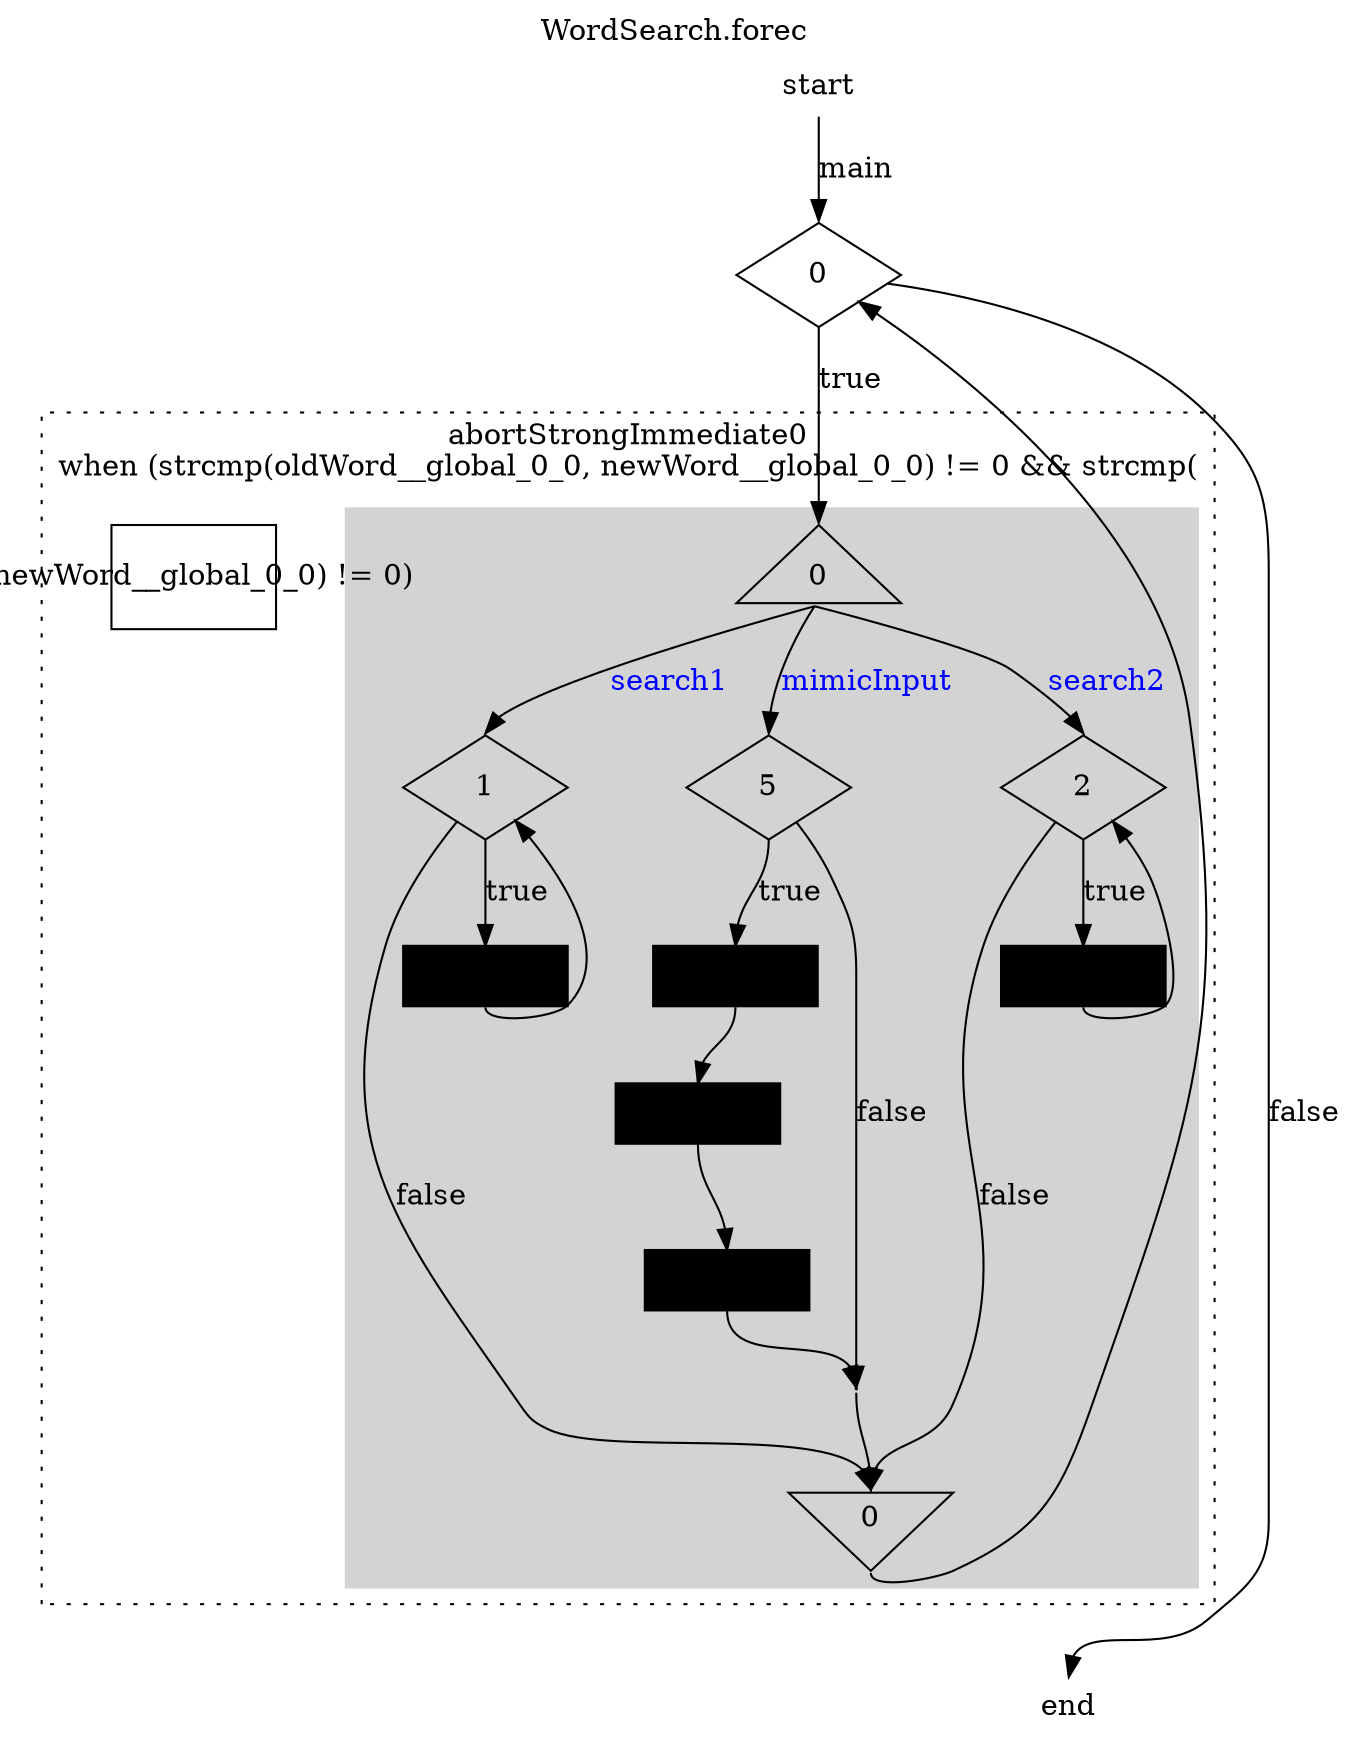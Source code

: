 digraph "WordSearch" {
	ordering = out

	labeljust = l
	node [shape = box, fixedsize = true, height = 0.7, width = 1.1]

	start [shape = plaintext, height = 0.4]

	start -> for3_0_0 [label = main, headport = n, tailport = s, weight = 2]
	subgraph cluster_for3_0_0 {
		style = invis
		for3_0_0 [label = 0, shape = diamond]
			for3_0_0 -> par0_0Start [label = true, headport = n, tailport = s, weight = 2]
		subgraph cluster_abortStrongImmediate0_0 {
			color = black
			style = dotted

			subgraph cluster_par0_0 {
				style = filled
				color = lightgrey

				par0_0Start [label = 0, shape = triangle]
				par0_0End [label = 0, shape = invtriangle]

				par0_0Start -> switch5_0Start [label = mimicInput, fontcolor = blue, sametail = 0, headport = n, tailport = s]
				subgraph cluster_switch5_0 {
					style = invis
					switch5_0Start [label = 5, shape = diamond]
					switch5_0Start -> pause0_0 [label = true, headport = n, tailport = s, weight = 2]
					pause0_0 [label = "", shape = box, height = 0.4, style = filled, fillcolor = black]
					pause0_0 -> pause1_1 [headport = n, tailport = s]
					pause1_1 [label = "", shape = box, height = 0.4, style = filled, fillcolor = black]
					pause1_1 -> pause2_2 [headport = n, tailport = s]
					pause2_2 [label = "", shape = box, height = 0.4, style = filled, fillcolor = black]
					pause2_2 -> switch5_0End [headport = n, tailport = s]
					switch5_0End [label = 5, shape = point, width = 0.01]
					switch5_0Start -> switch5_0End [label = false, headport = n/*, tailport = e*/]
				}
				switch5_0End -> par0_0End [headport = n, tailport = s]

				par0_0Start -> doWhile_1_5 [label = search1, fontcolor = blue, sametail = 0, headport = n, tailport = s]
				subgraph cluster_doWhile_1_5 {
					style = invis
					doWhile_1_5 [label = 1, shape = diamond]
					doWhile_1_5 -> pause3_5 [label = true, headport = n, tailport = s, weight = 2]
					pause3_5 [label = "", shape = box, height = 0.4, style = filled, fillcolor = black]
					pause3_5 -> doWhile_1_5 [/*headport = w,*/ constraint = false, tailport = s]
				}
				doWhile_1_5 -> par0_0End [label = false, headport = n/*, tailport = e*/]

				par0_0Start -> doWhile_2_8 [label = search2, fontcolor = blue, sametail = 0, headport = n, tailport = s]
				subgraph cluster_doWhile_2_8 {
					style = invis
					doWhile_2_8 [label = 2, shape = diamond]
					doWhile_2_8 -> pause4_8 [label = true, headport = n, tailport = s, weight = 2]
					pause4_8 [label = "", shape = box, height = 0.4, style = filled, fillcolor = black]
					pause4_8 -> doWhile_2_8 [/*headport = w,*/ constraint = false, tailport = s]
				}
				doWhile_2_8 -> par0_0End [label = false, headport = n/*, tailport = e*/]
			}
			{
				edge[style = invis]
				par0_0Start -> {switch5_0Start doWhile_1_5 doWhile_2_8}
				{switch5_0End pause3_5 pause4_8} -> par0_0End
			}
			label = "abortStrongImmediate0\nwhen (strcmp(oldWord__global_0_0, newWord__global_0_0) != 0 && strcmp("", newWord__global_0_0) != 0)"
		}
		par0_0End -> for3_0_0 [/*headport = w,*/ constraint = false, tailport = s]
	}
	for3_0_0 -> end [label = false, headport = n/*, tailport = e*/]

	end [shape = plaintext, height = 0.4]
	{
		edge[style = invis]
		start -> for3_0_0
		par0_0End -> end
	}
	label = "WordSearch.forec"
	labelloc = t
	labeljust = c
}
